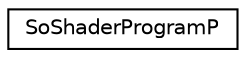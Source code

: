 digraph "Graphical Class Hierarchy"
{
 // LATEX_PDF_SIZE
  edge [fontname="Helvetica",fontsize="10",labelfontname="Helvetica",labelfontsize="10"];
  node [fontname="Helvetica",fontsize="10",shape=record];
  rankdir="LR";
  Node0 [label="SoShaderProgramP",height=0.2,width=0.4,color="black", fillcolor="white", style="filled",URL="$classSoShaderProgramP.html",tooltip=" "];
}
